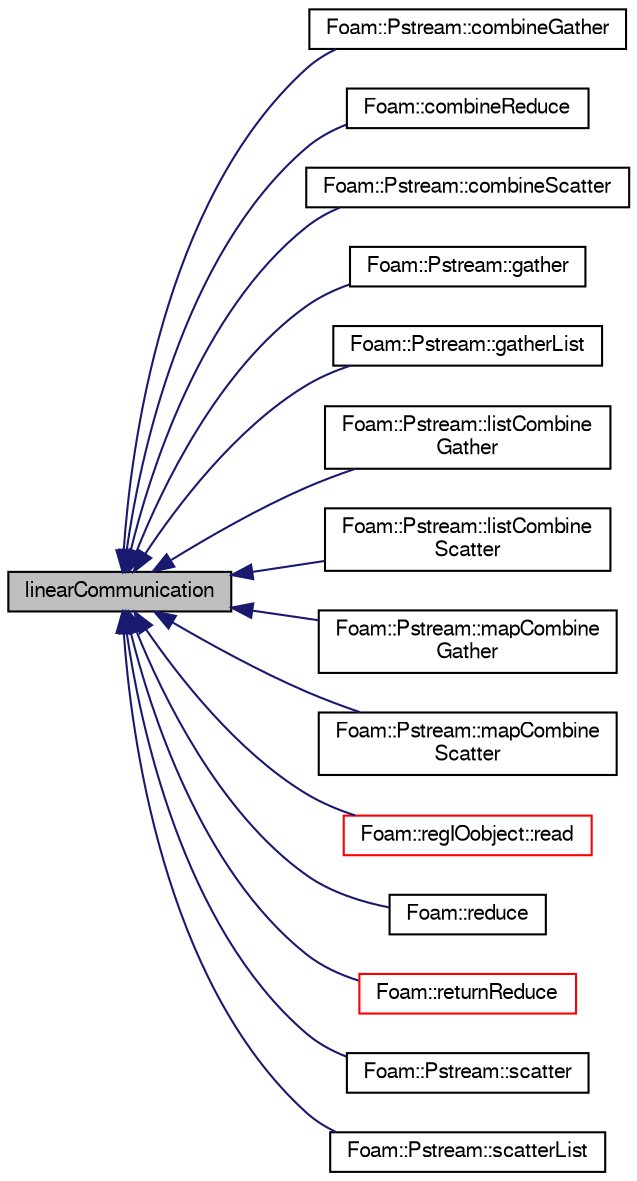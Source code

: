 digraph "linearCommunication"
{
  bgcolor="transparent";
  edge [fontname="FreeSans",fontsize="10",labelfontname="FreeSans",labelfontsize="10"];
  node [fontname="FreeSans",fontsize="10",shape=record];
  rankdir="LR";
  Node1 [label="linearCommunication",height=0.2,width=0.4,color="black", fillcolor="grey75", style="filled" fontcolor="black"];
  Node1 -> Node2 [dir="back",color="midnightblue",fontsize="10",style="solid",fontname="FreeSans"];
  Node2 [label="Foam::Pstream::combineGather",height=0.2,width=0.4,color="black",URL="$a01959.html#affc3a1954c11e71aafe6072bce9a4942",tooltip="Like above but switches between linear/tree communication. "];
  Node1 -> Node3 [dir="back",color="midnightblue",fontsize="10",style="solid",fontname="FreeSans"];
  Node3 [label="Foam::combineReduce",height=0.2,width=0.4,color="black",URL="$a10237.html#a8c343f8cea376ede9abfdfd4e517f050"];
  Node1 -> Node4 [dir="back",color="midnightblue",fontsize="10",style="solid",fontname="FreeSans"];
  Node4 [label="Foam::Pstream::combineScatter",height=0.2,width=0.4,color="black",URL="$a01959.html#aca0c5c69df01302f98555cacd74a967a",tooltip="Like above but switches between linear/tree communication. "];
  Node1 -> Node5 [dir="back",color="midnightblue",fontsize="10",style="solid",fontname="FreeSans"];
  Node5 [label="Foam::Pstream::gather",height=0.2,width=0.4,color="black",URL="$a01959.html#ac6bd6ba48aeaba13d01248b080a3fbc9",tooltip="Like above but switches between linear/tree communication. "];
  Node1 -> Node6 [dir="back",color="midnightblue",fontsize="10",style="solid",fontname="FreeSans"];
  Node6 [label="Foam::Pstream::gatherList",height=0.2,width=0.4,color="black",URL="$a01959.html#af27b07dfe4135fca416456ae1b323211",tooltip="Like above but switches between linear/tree communication. "];
  Node1 -> Node7 [dir="back",color="midnightblue",fontsize="10",style="solid",fontname="FreeSans"];
  Node7 [label="Foam::Pstream::listCombine\lGather",height=0.2,width=0.4,color="black",URL="$a01959.html#a35e4e6e94b62df7b14431dcb0a0bcd2d",tooltip="Like above but switches between linear/tree communication. "];
  Node1 -> Node8 [dir="back",color="midnightblue",fontsize="10",style="solid",fontname="FreeSans"];
  Node8 [label="Foam::Pstream::listCombine\lScatter",height=0.2,width=0.4,color="black",URL="$a01959.html#ab6749bb43e837c32040a992d2d29ca6f",tooltip="Like above but switches between linear/tree communication. "];
  Node1 -> Node9 [dir="back",color="midnightblue",fontsize="10",style="solid",fontname="FreeSans"];
  Node9 [label="Foam::Pstream::mapCombine\lGather",height=0.2,width=0.4,color="black",URL="$a01959.html#a73619efeb9418b7aafe5b1b86c6d436c",tooltip="Like above but switches between linear/tree communication. "];
  Node1 -> Node10 [dir="back",color="midnightblue",fontsize="10",style="solid",fontname="FreeSans"];
  Node10 [label="Foam::Pstream::mapCombine\lScatter",height=0.2,width=0.4,color="black",URL="$a01959.html#a829c1ccd679f6b502e2d7b140f5ee407",tooltip="Like above but switches between linear/tree communication. "];
  Node1 -> Node11 [dir="back",color="midnightblue",fontsize="10",style="solid",fontname="FreeSans"];
  Node11 [label="Foam::regIOobject::read",height=0.2,width=0.4,color="red",URL="$a02084.html#af816873151ddb0126e98bb2f914d8ed5",tooltip="Read object. "];
  Node1 -> Node12 [dir="back",color="midnightblue",fontsize="10",style="solid",fontname="FreeSans"];
  Node12 [label="Foam::reduce",height=0.2,width=0.4,color="black",URL="$a10237.html#a0329de816bfa35edc16d259ac7eec321"];
  Node1 -> Node13 [dir="back",color="midnightblue",fontsize="10",style="solid",fontname="FreeSans"];
  Node13 [label="Foam::returnReduce",height=0.2,width=0.4,color="red",URL="$a10237.html#a8d528a67d2a9c6fe4fb94bc86872624b"];
  Node1 -> Node14 [dir="back",color="midnightblue",fontsize="10",style="solid",fontname="FreeSans"];
  Node14 [label="Foam::Pstream::scatter",height=0.2,width=0.4,color="black",URL="$a01959.html#a63d91b461287f5aefacfa52d92123a9d",tooltip="Like above but switches between linear/tree communication. "];
  Node1 -> Node15 [dir="back",color="midnightblue",fontsize="10",style="solid",fontname="FreeSans"];
  Node15 [label="Foam::Pstream::scatterList",height=0.2,width=0.4,color="black",URL="$a01959.html#a0e6c5783ac810ecb22fc35dacfda489b",tooltip="Like above but switches between linear/tree communication. "];
}
